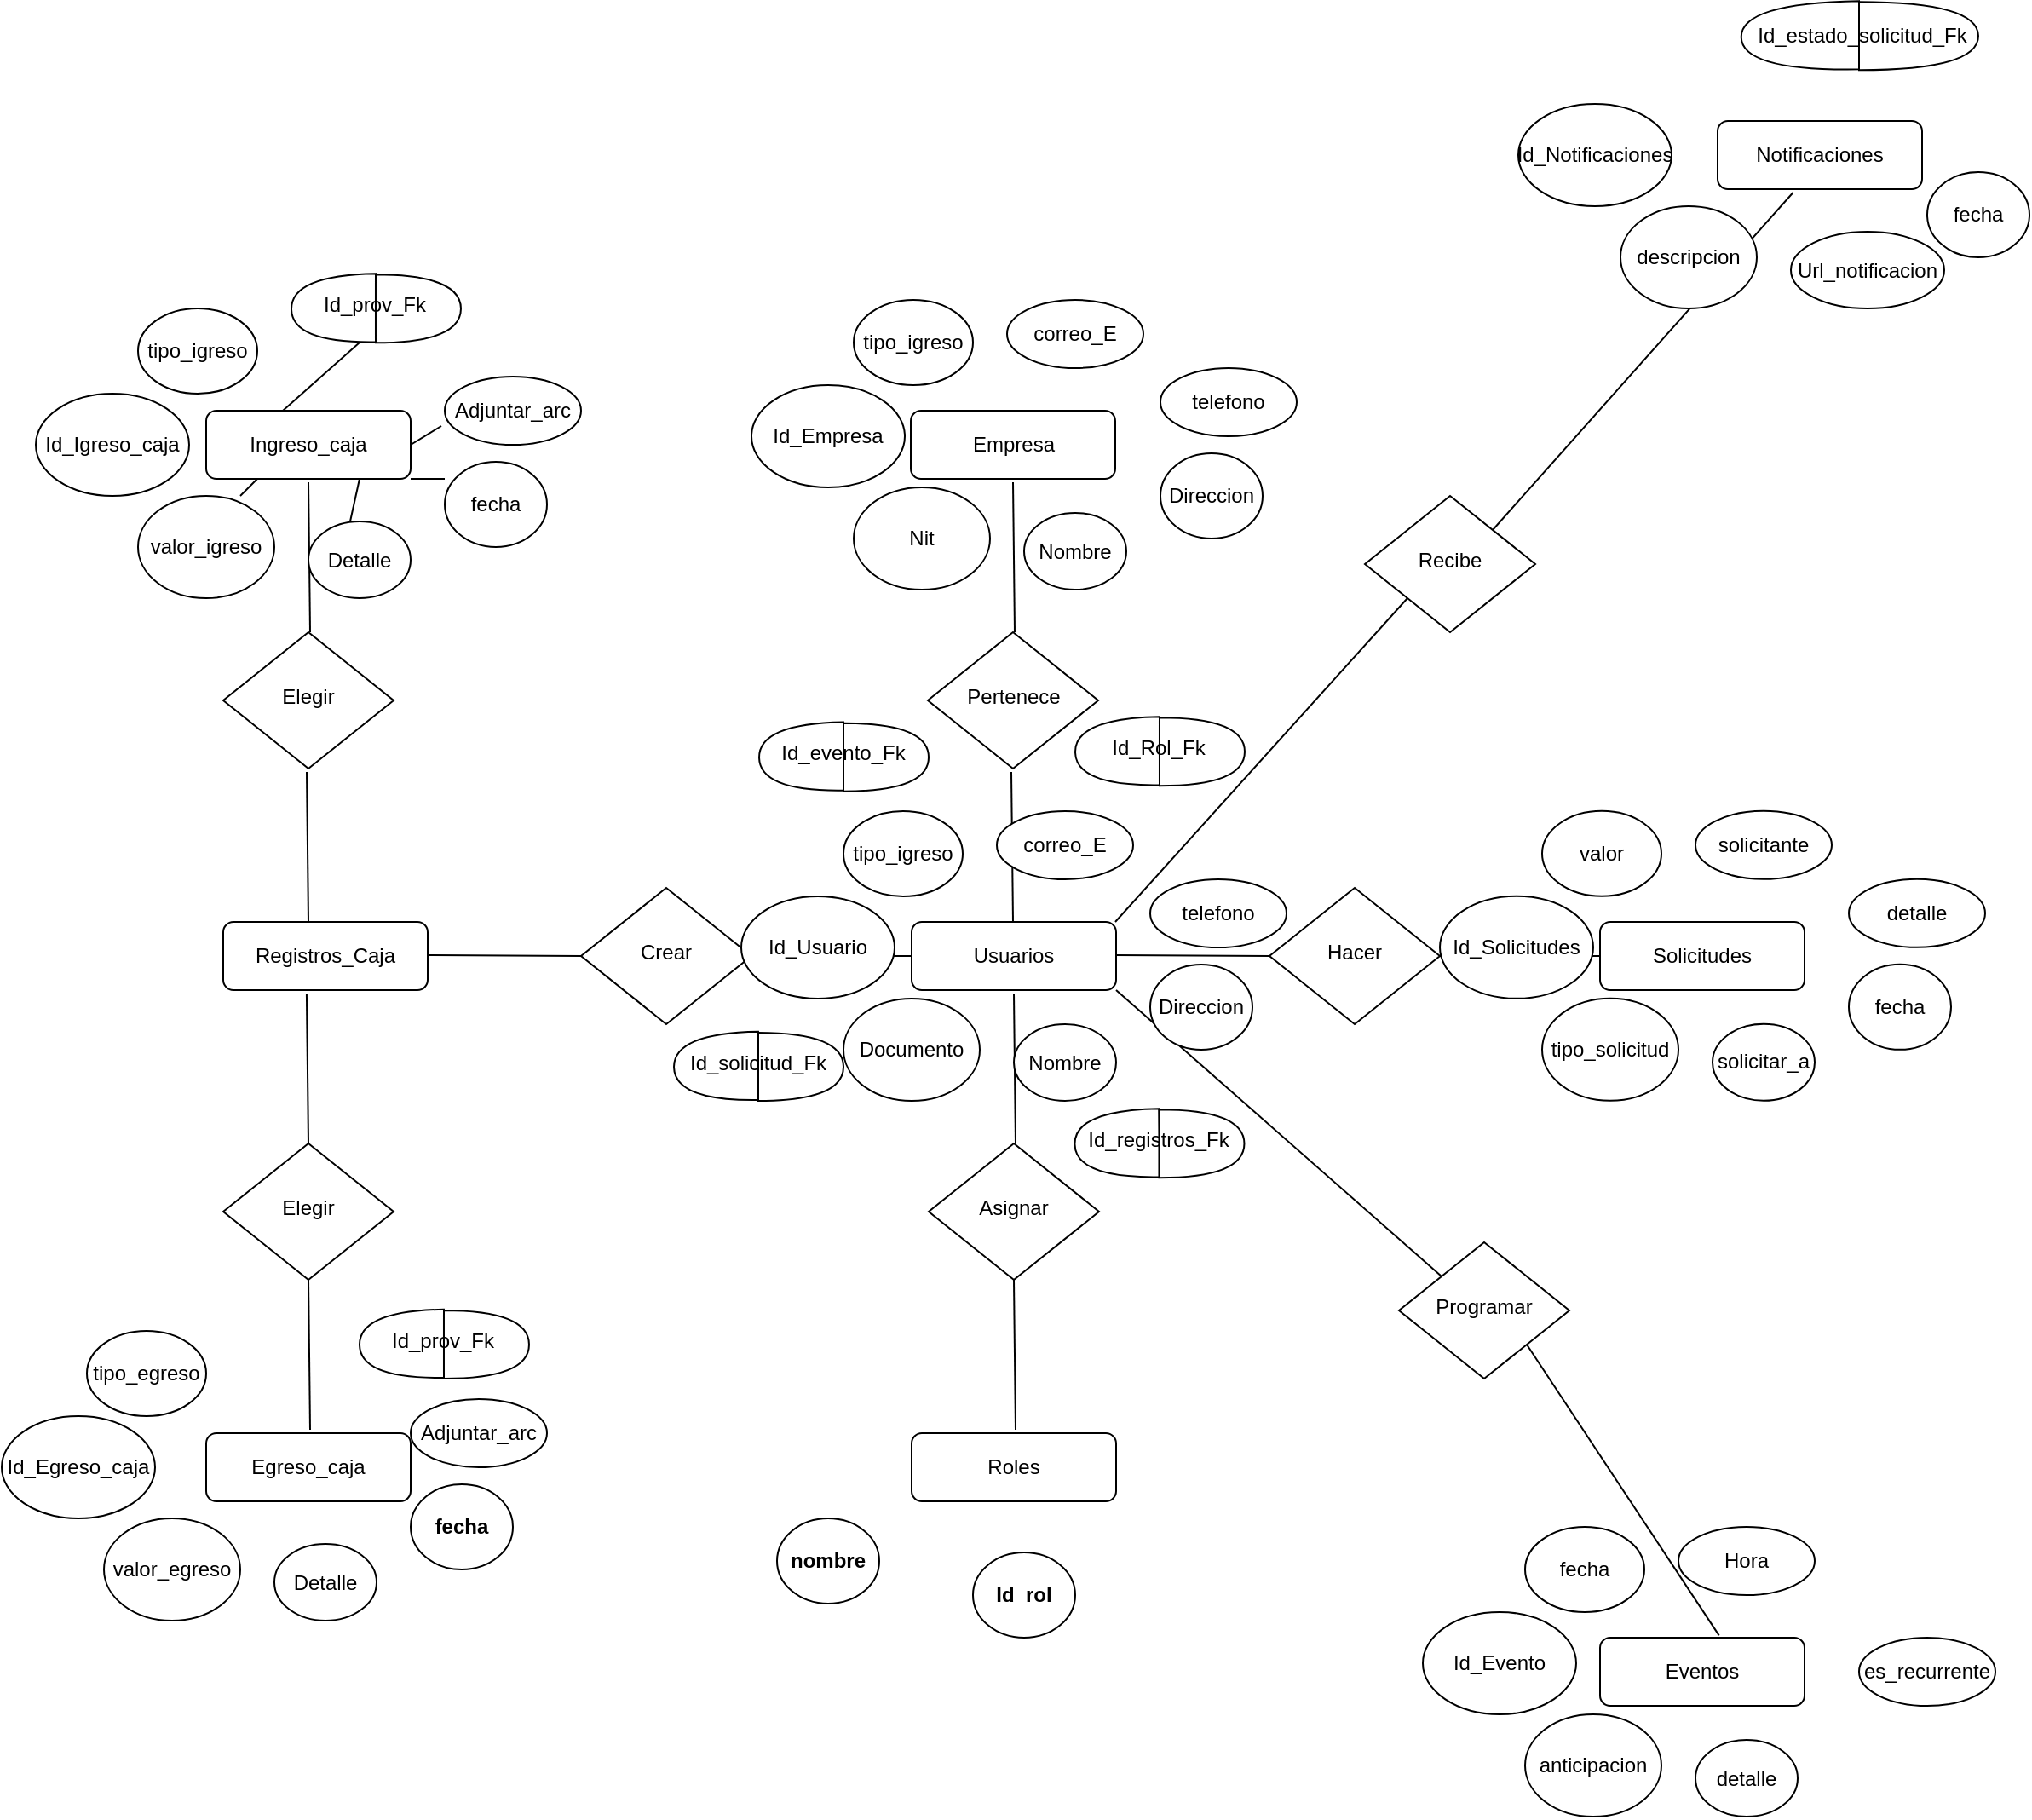 <mxfile version="21.6.8" type="device">
  <diagram id="C5RBs43oDa-KdzZeNtuy" name="Page-1">
    <mxGraphModel dx="2261" dy="1951" grid="1" gridSize="10" guides="1" tooltips="1" connect="1" arrows="1" fold="1" page="1" pageScale="1" pageWidth="827" pageHeight="1169" math="0" shadow="0">
      <root>
        <mxCell id="WIyWlLk6GJQsqaUBKTNV-0" />
        <mxCell id="WIyWlLk6GJQsqaUBKTNV-1" parent="WIyWlLk6GJQsqaUBKTNV-0" />
        <mxCell id="WIyWlLk6GJQsqaUBKTNV-6" value="Crear" style="rhombus;whiteSpace=wrap;html=1;shadow=0;fontFamily=Helvetica;fontSize=12;align=center;strokeWidth=1;spacing=6;spacingTop=-4;" parent="WIyWlLk6GJQsqaUBKTNV-1" vertex="1">
          <mxGeometry x="160" y="190" width="100" height="80" as="geometry" />
        </mxCell>
        <mxCell id="WIyWlLk6GJQsqaUBKTNV-11" value="Usuarios" style="rounded=1;whiteSpace=wrap;html=1;fontSize=12;glass=0;strokeWidth=1;shadow=0;" parent="WIyWlLk6GJQsqaUBKTNV-1" vertex="1">
          <mxGeometry x="354" y="210" width="120" height="40" as="geometry" />
        </mxCell>
        <mxCell id="hKvbF2lr2sX63TXNmMgr-0" value="Registros_Caja" style="rounded=1;whiteSpace=wrap;html=1;fontSize=12;glass=0;strokeWidth=1;shadow=0;" parent="WIyWlLk6GJQsqaUBKTNV-1" vertex="1">
          <mxGeometry x="-50" y="210" width="120" height="40" as="geometry" />
        </mxCell>
        <mxCell id="hKvbF2lr2sX63TXNmMgr-1" value="" style="endArrow=none;html=1;rounded=0;exitX=1;exitY=0.5;exitDx=0;exitDy=0;" parent="WIyWlLk6GJQsqaUBKTNV-1" source="WIyWlLk6GJQsqaUBKTNV-6" edge="1">
          <mxGeometry width="50" height="50" relative="1" as="geometry">
            <mxPoint x="304" y="280" as="sourcePoint" />
            <mxPoint x="354" y="230" as="targetPoint" />
          </mxGeometry>
        </mxCell>
        <mxCell id="hKvbF2lr2sX63TXNmMgr-2" value="" style="endArrow=none;html=1;rounded=0;exitX=1;exitY=0.5;exitDx=0;exitDy=0;entryX=0;entryY=0.5;entryDx=0;entryDy=0;" parent="WIyWlLk6GJQsqaUBKTNV-1" target="WIyWlLk6GJQsqaUBKTNV-6" edge="1">
          <mxGeometry width="50" height="50" relative="1" as="geometry">
            <mxPoint x="70" y="229.5" as="sourcePoint" />
            <mxPoint x="164" y="229.5" as="targetPoint" />
          </mxGeometry>
        </mxCell>
        <mxCell id="hKvbF2lr2sX63TXNmMgr-3" value="Elegir" style="rhombus;whiteSpace=wrap;html=1;shadow=0;fontFamily=Helvetica;fontSize=12;align=center;strokeWidth=1;spacing=6;spacingTop=-4;" parent="WIyWlLk6GJQsqaUBKTNV-1" vertex="1">
          <mxGeometry x="-50" y="340" width="100" height="80" as="geometry" />
        </mxCell>
        <mxCell id="hKvbF2lr2sX63TXNmMgr-4" value="" style="endArrow=none;html=1;rounded=0;entryX=0.408;entryY=1.053;entryDx=0;entryDy=0;entryPerimeter=0;" parent="WIyWlLk6GJQsqaUBKTNV-1" target="hKvbF2lr2sX63TXNmMgr-0" edge="1">
          <mxGeometry width="50" height="50" relative="1" as="geometry">
            <mxPoint y="340" as="sourcePoint" />
            <mxPoint x="50" y="290" as="targetPoint" />
          </mxGeometry>
        </mxCell>
        <mxCell id="hKvbF2lr2sX63TXNmMgr-5" value="" style="endArrow=none;html=1;rounded=0;entryX=0.408;entryY=1.053;entryDx=0;entryDy=0;entryPerimeter=0;" parent="WIyWlLk6GJQsqaUBKTNV-1" edge="1">
          <mxGeometry width="50" height="50" relative="1" as="geometry">
            <mxPoint x="1" y="508" as="sourcePoint" />
            <mxPoint y="420" as="targetPoint" />
          </mxGeometry>
        </mxCell>
        <mxCell id="hKvbF2lr2sX63TXNmMgr-6" value="Egreso_caja" style="rounded=1;whiteSpace=wrap;html=1;fontSize=12;glass=0;strokeWidth=1;shadow=0;" parent="WIyWlLk6GJQsqaUBKTNV-1" vertex="1">
          <mxGeometry x="-60" y="510" width="120" height="40" as="geometry" />
        </mxCell>
        <mxCell id="hKvbF2lr2sX63TXNmMgr-7" value="" style="endArrow=none;html=1;rounded=0;entryX=0.408;entryY=1.053;entryDx=0;entryDy=0;entryPerimeter=0;" parent="WIyWlLk6GJQsqaUBKTNV-1" edge="1">
          <mxGeometry width="50" height="50" relative="1" as="geometry">
            <mxPoint y="210" as="sourcePoint" />
            <mxPoint x="-1" y="122" as="targetPoint" />
          </mxGeometry>
        </mxCell>
        <mxCell id="hKvbF2lr2sX63TXNmMgr-8" value="Elegir" style="rhombus;whiteSpace=wrap;html=1;shadow=0;fontFamily=Helvetica;fontSize=12;align=center;strokeWidth=1;spacing=6;spacingTop=-4;" parent="WIyWlLk6GJQsqaUBKTNV-1" vertex="1">
          <mxGeometry x="-50" y="40" width="100" height="80" as="geometry" />
        </mxCell>
        <mxCell id="hKvbF2lr2sX63TXNmMgr-9" value="Ingreso_caja" style="rounded=1;whiteSpace=wrap;html=1;fontSize=12;glass=0;strokeWidth=1;shadow=0;" parent="WIyWlLk6GJQsqaUBKTNV-1" vertex="1">
          <mxGeometry x="-60" y="-90" width="120" height="40" as="geometry" />
        </mxCell>
        <mxCell id="hKvbF2lr2sX63TXNmMgr-10" value="" style="endArrow=none;html=1;rounded=0;entryX=0.408;entryY=1.053;entryDx=0;entryDy=0;entryPerimeter=0;" parent="WIyWlLk6GJQsqaUBKTNV-1" edge="1">
          <mxGeometry width="50" height="50" relative="1" as="geometry">
            <mxPoint x="1" y="40" as="sourcePoint" />
            <mxPoint y="-48" as="targetPoint" />
          </mxGeometry>
        </mxCell>
        <mxCell id="hKvbF2lr2sX63TXNmMgr-11" value="Asignar" style="rhombus;whiteSpace=wrap;html=1;shadow=0;fontFamily=Helvetica;fontSize=12;align=center;strokeWidth=1;spacing=6;spacingTop=-4;" parent="WIyWlLk6GJQsqaUBKTNV-1" vertex="1">
          <mxGeometry x="364" y="340" width="100" height="80" as="geometry" />
        </mxCell>
        <mxCell id="hKvbF2lr2sX63TXNmMgr-12" value="" style="endArrow=none;html=1;rounded=0;entryX=0.408;entryY=1.053;entryDx=0;entryDy=0;entryPerimeter=0;" parent="WIyWlLk6GJQsqaUBKTNV-1" edge="1">
          <mxGeometry width="50" height="50" relative="1" as="geometry">
            <mxPoint x="415" y="340" as="sourcePoint" />
            <mxPoint x="414" y="252" as="targetPoint" />
          </mxGeometry>
        </mxCell>
        <mxCell id="hKvbF2lr2sX63TXNmMgr-13" value="" style="endArrow=none;html=1;rounded=0;entryX=0.408;entryY=1.053;entryDx=0;entryDy=0;entryPerimeter=0;" parent="WIyWlLk6GJQsqaUBKTNV-1" edge="1">
          <mxGeometry width="50" height="50" relative="1" as="geometry">
            <mxPoint x="415" y="508" as="sourcePoint" />
            <mxPoint x="414" y="420" as="targetPoint" />
          </mxGeometry>
        </mxCell>
        <mxCell id="hKvbF2lr2sX63TXNmMgr-14" value="Roles" style="rounded=1;whiteSpace=wrap;html=1;fontSize=12;glass=0;strokeWidth=1;shadow=0;" parent="WIyWlLk6GJQsqaUBKTNV-1" vertex="1">
          <mxGeometry x="354" y="510" width="120" height="40" as="geometry" />
        </mxCell>
        <mxCell id="hKvbF2lr2sX63TXNmMgr-15" value="Hacer" style="rhombus;whiteSpace=wrap;html=1;shadow=0;fontFamily=Helvetica;fontSize=12;align=center;strokeWidth=1;spacing=6;spacingTop=-4;" parent="WIyWlLk6GJQsqaUBKTNV-1" vertex="1">
          <mxGeometry x="564" y="190" width="100" height="80" as="geometry" />
        </mxCell>
        <mxCell id="hKvbF2lr2sX63TXNmMgr-16" value="" style="endArrow=none;html=1;rounded=0;exitX=1;exitY=0.5;exitDx=0;exitDy=0;entryX=0;entryY=0.5;entryDx=0;entryDy=0;" parent="WIyWlLk6GJQsqaUBKTNV-1" target="hKvbF2lr2sX63TXNmMgr-15" edge="1">
          <mxGeometry width="50" height="50" relative="1" as="geometry">
            <mxPoint x="474" y="229.5" as="sourcePoint" />
            <mxPoint x="568" y="229.5" as="targetPoint" />
          </mxGeometry>
        </mxCell>
        <mxCell id="hKvbF2lr2sX63TXNmMgr-17" value="Solicitudes" style="rounded=1;whiteSpace=wrap;html=1;fontSize=12;glass=0;strokeWidth=1;shadow=0;" parent="WIyWlLk6GJQsqaUBKTNV-1" vertex="1">
          <mxGeometry x="758" y="210" width="120" height="40" as="geometry" />
        </mxCell>
        <mxCell id="hKvbF2lr2sX63TXNmMgr-18" value="" style="endArrow=none;html=1;rounded=0;exitX=1;exitY=0.5;exitDx=0;exitDy=0;" parent="WIyWlLk6GJQsqaUBKTNV-1" edge="1">
          <mxGeometry width="50" height="50" relative="1" as="geometry">
            <mxPoint x="664" y="230" as="sourcePoint" />
            <mxPoint x="758" y="230" as="targetPoint" />
          </mxGeometry>
        </mxCell>
        <mxCell id="hKvbF2lr2sX63TXNmMgr-19" value="" style="endArrow=none;html=1;rounded=0;entryX=0.408;entryY=1.053;entryDx=0;entryDy=0;entryPerimeter=0;" parent="WIyWlLk6GJQsqaUBKTNV-1" edge="1">
          <mxGeometry width="50" height="50" relative="1" as="geometry">
            <mxPoint x="413.5" y="210" as="sourcePoint" />
            <mxPoint x="412.5" y="122" as="targetPoint" />
          </mxGeometry>
        </mxCell>
        <mxCell id="hKvbF2lr2sX63TXNmMgr-20" value="Pertenece" style="rhombus;whiteSpace=wrap;html=1;shadow=0;fontFamily=Helvetica;fontSize=12;align=center;strokeWidth=1;spacing=6;spacingTop=-4;" parent="WIyWlLk6GJQsqaUBKTNV-1" vertex="1">
          <mxGeometry x="363.5" y="40" width="100" height="80" as="geometry" />
        </mxCell>
        <mxCell id="hKvbF2lr2sX63TXNmMgr-21" value="Empresa" style="rounded=1;whiteSpace=wrap;html=1;fontSize=12;glass=0;strokeWidth=1;shadow=0;" parent="WIyWlLk6GJQsqaUBKTNV-1" vertex="1">
          <mxGeometry x="353.5" y="-90" width="120" height="40" as="geometry" />
        </mxCell>
        <mxCell id="hKvbF2lr2sX63TXNmMgr-22" value="" style="endArrow=none;html=1;rounded=0;entryX=0.408;entryY=1.053;entryDx=0;entryDy=0;entryPerimeter=0;" parent="WIyWlLk6GJQsqaUBKTNV-1" edge="1">
          <mxGeometry width="50" height="50" relative="1" as="geometry">
            <mxPoint x="414.5" y="40" as="sourcePoint" />
            <mxPoint x="413.5" y="-48" as="targetPoint" />
          </mxGeometry>
        </mxCell>
        <mxCell id="hKvbF2lr2sX63TXNmMgr-23" value="Programar" style="rhombus;whiteSpace=wrap;html=1;shadow=0;fontFamily=Helvetica;fontSize=12;align=center;strokeWidth=1;spacing=6;spacingTop=-4;" parent="WIyWlLk6GJQsqaUBKTNV-1" vertex="1">
          <mxGeometry x="640" y="398" width="100" height="80" as="geometry" />
        </mxCell>
        <mxCell id="hKvbF2lr2sX63TXNmMgr-24" value="" style="endArrow=none;html=1;rounded=0;entryX=1;entryY=1;entryDx=0;entryDy=0;exitX=0;exitY=0;exitDx=0;exitDy=0;" parent="WIyWlLk6GJQsqaUBKTNV-1" source="hKvbF2lr2sX63TXNmMgr-23" target="WIyWlLk6GJQsqaUBKTNV-11" edge="1">
          <mxGeometry width="50" height="50" relative="1" as="geometry">
            <mxPoint x="691" y="398" as="sourcePoint" />
            <mxPoint x="690" y="310" as="targetPoint" />
          </mxGeometry>
        </mxCell>
        <mxCell id="hKvbF2lr2sX63TXNmMgr-25" value="" style="endArrow=none;html=1;rounded=0;entryX=1;entryY=1;entryDx=0;entryDy=0;exitX=0.582;exitY=-0.033;exitDx=0;exitDy=0;exitPerimeter=0;" parent="WIyWlLk6GJQsqaUBKTNV-1" source="hKvbF2lr2sX63TXNmMgr-26" target="hKvbF2lr2sX63TXNmMgr-23" edge="1">
          <mxGeometry width="50" height="50" relative="1" as="geometry">
            <mxPoint x="916" y="610" as="sourcePoint" />
            <mxPoint x="720" y="450" as="targetPoint" />
          </mxGeometry>
        </mxCell>
        <mxCell id="hKvbF2lr2sX63TXNmMgr-26" value="Eventos" style="rounded=1;whiteSpace=wrap;html=1;fontSize=12;glass=0;strokeWidth=1;shadow=0;" parent="WIyWlLk6GJQsqaUBKTNV-1" vertex="1">
          <mxGeometry x="758" y="630" width="120" height="40" as="geometry" />
        </mxCell>
        <mxCell id="hKvbF2lr2sX63TXNmMgr-28" value="Recibe" style="rhombus;whiteSpace=wrap;html=1;shadow=0;fontFamily=Helvetica;fontSize=12;align=center;strokeWidth=1;spacing=6;spacingTop=-4;" parent="WIyWlLk6GJQsqaUBKTNV-1" vertex="1">
          <mxGeometry x="620" y="-40" width="100" height="80" as="geometry" />
        </mxCell>
        <mxCell id="hKvbF2lr2sX63TXNmMgr-29" value="Notificaciones" style="rounded=1;whiteSpace=wrap;html=1;fontSize=12;glass=0;strokeWidth=1;shadow=0;" parent="WIyWlLk6GJQsqaUBKTNV-1" vertex="1">
          <mxGeometry x="827" y="-260" width="120" height="40" as="geometry" />
        </mxCell>
        <mxCell id="hKvbF2lr2sX63TXNmMgr-31" value="" style="endArrow=none;html=1;rounded=0;entryX=0;entryY=1;entryDx=0;entryDy=0;" parent="WIyWlLk6GJQsqaUBKTNV-1" target="hKvbF2lr2sX63TXNmMgr-28" edge="1">
          <mxGeometry width="50" height="50" relative="1" as="geometry">
            <mxPoint x="473.5" y="210" as="sourcePoint" />
            <mxPoint x="523.5" y="160" as="targetPoint" />
          </mxGeometry>
        </mxCell>
        <mxCell id="hKvbF2lr2sX63TXNmMgr-32" value="" style="endArrow=none;html=1;rounded=0;entryX=0.369;entryY=1.05;entryDx=0;entryDy=0;entryPerimeter=0;exitX=1;exitY=0;exitDx=0;exitDy=0;" parent="WIyWlLk6GJQsqaUBKTNV-1" source="hKvbF2lr2sX63TXNmMgr-28" target="hKvbF2lr2sX63TXNmMgr-29" edge="1">
          <mxGeometry width="50" height="50" relative="1" as="geometry">
            <mxPoint x="690" y="-20" as="sourcePoint" />
            <mxPoint x="861.5" y="-210" as="targetPoint" />
          </mxGeometry>
        </mxCell>
        <mxCell id="9fsyOJVoywPFo-mloxT2-2" value="Id_Egreso_caja" style="ellipse;whiteSpace=wrap;html=1;" vertex="1" parent="WIyWlLk6GJQsqaUBKTNV-1">
          <mxGeometry x="-180" y="500" width="90" height="60" as="geometry" />
        </mxCell>
        <mxCell id="9fsyOJVoywPFo-mloxT2-3" value="valor_egreso" style="ellipse;whiteSpace=wrap;html=1;" vertex="1" parent="WIyWlLk6GJQsqaUBKTNV-1">
          <mxGeometry x="-120" y="560" width="80" height="60" as="geometry" />
        </mxCell>
        <mxCell id="9fsyOJVoywPFo-mloxT2-4" value="Detalle" style="ellipse;whiteSpace=wrap;html=1;" vertex="1" parent="WIyWlLk6GJQsqaUBKTNV-1">
          <mxGeometry x="-20" y="575" width="60" height="45" as="geometry" />
        </mxCell>
        <mxCell id="9fsyOJVoywPFo-mloxT2-5" value="fecha" style="ellipse;whiteSpace=wrap;html=1;fontStyle=1" vertex="1" parent="WIyWlLk6GJQsqaUBKTNV-1">
          <mxGeometry x="60" y="540" width="60" height="50" as="geometry" />
        </mxCell>
        <mxCell id="9fsyOJVoywPFo-mloxT2-6" value="Adjuntar_arc" style="ellipse;whiteSpace=wrap;html=1;" vertex="1" parent="WIyWlLk6GJQsqaUBKTNV-1">
          <mxGeometry x="60" y="490" width="80" height="40" as="geometry" />
        </mxCell>
        <mxCell id="9fsyOJVoywPFo-mloxT2-7" value="tipo_egreso" style="ellipse;whiteSpace=wrap;html=1;" vertex="1" parent="WIyWlLk6GJQsqaUBKTNV-1">
          <mxGeometry x="-130" y="450" width="70" height="50" as="geometry" />
        </mxCell>
        <mxCell id="9fsyOJVoywPFo-mloxT2-8" value="" style="shape=or;whiteSpace=wrap;html=1;rotation=-181;" vertex="1" parent="WIyWlLk6GJQsqaUBKTNV-1">
          <mxGeometry x="30.0" y="437.82" width="49.83" height="40.09" as="geometry" />
        </mxCell>
        <mxCell id="9fsyOJVoywPFo-mloxT2-9" value="" style="shape=or;whiteSpace=wrap;html=1;" vertex="1" parent="WIyWlLk6GJQsqaUBKTNV-1">
          <mxGeometry x="79.49" y="438" width="50" height="40" as="geometry" />
        </mxCell>
        <mxCell id="9fsyOJVoywPFo-mloxT2-10" value="Id_prov_Fk" style="text;html=1;strokeColor=none;fillColor=none;align=center;verticalAlign=middle;whiteSpace=wrap;rounded=0;" vertex="1" parent="WIyWlLk6GJQsqaUBKTNV-1">
          <mxGeometry x="49.49" y="441" width="60" height="30" as="geometry" />
        </mxCell>
        <mxCell id="9fsyOJVoywPFo-mloxT2-11" value="Id_Igreso_caja" style="ellipse;whiteSpace=wrap;html=1;" vertex="1" parent="WIyWlLk6GJQsqaUBKTNV-1">
          <mxGeometry x="-160" y="-100" width="90" height="60" as="geometry" />
        </mxCell>
        <mxCell id="9fsyOJVoywPFo-mloxT2-12" value="valor_igreso" style="ellipse;whiteSpace=wrap;html=1;" vertex="1" parent="WIyWlLk6GJQsqaUBKTNV-1">
          <mxGeometry x="-100" y="-40" width="80" height="60" as="geometry" />
        </mxCell>
        <mxCell id="9fsyOJVoywPFo-mloxT2-13" value="Detalle" style="ellipse;whiteSpace=wrap;html=1;" vertex="1" parent="WIyWlLk6GJQsqaUBKTNV-1">
          <mxGeometry y="-25" width="60" height="45" as="geometry" />
        </mxCell>
        <mxCell id="9fsyOJVoywPFo-mloxT2-14" value="fecha" style="ellipse;whiteSpace=wrap;html=1;" vertex="1" parent="WIyWlLk6GJQsqaUBKTNV-1">
          <mxGeometry x="80" y="-60" width="60" height="50" as="geometry" />
        </mxCell>
        <mxCell id="9fsyOJVoywPFo-mloxT2-15" value="Adjuntar_arc" style="ellipse;whiteSpace=wrap;html=1;" vertex="1" parent="WIyWlLk6GJQsqaUBKTNV-1">
          <mxGeometry x="80" y="-110" width="80" height="40" as="geometry" />
        </mxCell>
        <mxCell id="9fsyOJVoywPFo-mloxT2-16" value="tipo_igreso" style="ellipse;whiteSpace=wrap;html=1;" vertex="1" parent="WIyWlLk6GJQsqaUBKTNV-1">
          <mxGeometry x="-100" y="-150" width="70" height="50" as="geometry" />
        </mxCell>
        <mxCell id="9fsyOJVoywPFo-mloxT2-19" value="" style="shape=or;whiteSpace=wrap;html=1;rotation=-181;" vertex="1" parent="WIyWlLk6GJQsqaUBKTNV-1">
          <mxGeometry x="-10.0" y="-170.0" width="49.83" height="40.09" as="geometry" />
        </mxCell>
        <mxCell id="9fsyOJVoywPFo-mloxT2-20" value="" style="shape=or;whiteSpace=wrap;html=1;" vertex="1" parent="WIyWlLk6GJQsqaUBKTNV-1">
          <mxGeometry x="39.49" y="-169.82" width="50" height="40" as="geometry" />
        </mxCell>
        <mxCell id="9fsyOJVoywPFo-mloxT2-21" value="Id_prov_Fk" style="text;html=1;strokeColor=none;fillColor=none;align=center;verticalAlign=middle;whiteSpace=wrap;rounded=0;" vertex="1" parent="WIyWlLk6GJQsqaUBKTNV-1">
          <mxGeometry x="9.49" y="-166.82" width="60" height="30" as="geometry" />
        </mxCell>
        <mxCell id="9fsyOJVoywPFo-mloxT2-22" value="Id_Empresa" style="ellipse;whiteSpace=wrap;html=1;" vertex="1" parent="WIyWlLk6GJQsqaUBKTNV-1">
          <mxGeometry x="260" y="-105" width="90" height="60" as="geometry" />
        </mxCell>
        <mxCell id="9fsyOJVoywPFo-mloxT2-23" value="Nit" style="ellipse;whiteSpace=wrap;html=1;" vertex="1" parent="WIyWlLk6GJQsqaUBKTNV-1">
          <mxGeometry x="320" y="-45" width="80" height="60" as="geometry" />
        </mxCell>
        <mxCell id="9fsyOJVoywPFo-mloxT2-24" value="Nombre" style="ellipse;whiteSpace=wrap;html=1;" vertex="1" parent="WIyWlLk6GJQsqaUBKTNV-1">
          <mxGeometry x="420" y="-30" width="60" height="45" as="geometry" />
        </mxCell>
        <mxCell id="9fsyOJVoywPFo-mloxT2-25" value="Direccion" style="ellipse;whiteSpace=wrap;html=1;" vertex="1" parent="WIyWlLk6GJQsqaUBKTNV-1">
          <mxGeometry x="500" y="-65" width="60" height="50" as="geometry" />
        </mxCell>
        <mxCell id="9fsyOJVoywPFo-mloxT2-26" value="telefono" style="ellipse;whiteSpace=wrap;html=1;" vertex="1" parent="WIyWlLk6GJQsqaUBKTNV-1">
          <mxGeometry x="500" y="-115" width="80" height="40" as="geometry" />
        </mxCell>
        <mxCell id="9fsyOJVoywPFo-mloxT2-27" value="tipo_igreso" style="ellipse;whiteSpace=wrap;html=1;" vertex="1" parent="WIyWlLk6GJQsqaUBKTNV-1">
          <mxGeometry x="320" y="-155" width="70" height="50" as="geometry" />
        </mxCell>
        <mxCell id="9fsyOJVoywPFo-mloxT2-28" value="correo_E" style="ellipse;whiteSpace=wrap;html=1;" vertex="1" parent="WIyWlLk6GJQsqaUBKTNV-1">
          <mxGeometry x="410" y="-155" width="80" height="40" as="geometry" />
        </mxCell>
        <mxCell id="9fsyOJVoywPFo-mloxT2-29" value="Id_Usuario" style="ellipse;whiteSpace=wrap;html=1;" vertex="1" parent="WIyWlLk6GJQsqaUBKTNV-1">
          <mxGeometry x="254" y="195" width="90" height="60" as="geometry" />
        </mxCell>
        <mxCell id="9fsyOJVoywPFo-mloxT2-30" value="Documento" style="ellipse;whiteSpace=wrap;html=1;" vertex="1" parent="WIyWlLk6GJQsqaUBKTNV-1">
          <mxGeometry x="314" y="255" width="80" height="60" as="geometry" />
        </mxCell>
        <mxCell id="9fsyOJVoywPFo-mloxT2-31" value="Nombre" style="ellipse;whiteSpace=wrap;html=1;" vertex="1" parent="WIyWlLk6GJQsqaUBKTNV-1">
          <mxGeometry x="414" y="270" width="60" height="45" as="geometry" />
        </mxCell>
        <mxCell id="9fsyOJVoywPFo-mloxT2-32" value="Direccion" style="ellipse;whiteSpace=wrap;html=1;" vertex="1" parent="WIyWlLk6GJQsqaUBKTNV-1">
          <mxGeometry x="494" y="235" width="60" height="50" as="geometry" />
        </mxCell>
        <mxCell id="9fsyOJVoywPFo-mloxT2-33" value="telefono" style="ellipse;whiteSpace=wrap;html=1;" vertex="1" parent="WIyWlLk6GJQsqaUBKTNV-1">
          <mxGeometry x="494" y="185" width="80" height="40" as="geometry" />
        </mxCell>
        <mxCell id="9fsyOJVoywPFo-mloxT2-34" value="tipo_igreso" style="ellipse;whiteSpace=wrap;html=1;" vertex="1" parent="WIyWlLk6GJQsqaUBKTNV-1">
          <mxGeometry x="314" y="145" width="70" height="50" as="geometry" />
        </mxCell>
        <mxCell id="9fsyOJVoywPFo-mloxT2-35" value="correo_E" style="ellipse;whiteSpace=wrap;html=1;" vertex="1" parent="WIyWlLk6GJQsqaUBKTNV-1">
          <mxGeometry x="404" y="145" width="80" height="40" as="geometry" />
        </mxCell>
        <mxCell id="9fsyOJVoywPFo-mloxT2-36" value="" style="shape=or;whiteSpace=wrap;html=1;rotation=-181;" vertex="1" parent="WIyWlLk6GJQsqaUBKTNV-1">
          <mxGeometry x="450" y="90" width="49.83" height="40.09" as="geometry" />
        </mxCell>
        <mxCell id="9fsyOJVoywPFo-mloxT2-37" value="" style="shape=or;whiteSpace=wrap;html=1;" vertex="1" parent="WIyWlLk6GJQsqaUBKTNV-1">
          <mxGeometry x="499.49" y="90.18" width="50" height="40" as="geometry" />
        </mxCell>
        <mxCell id="9fsyOJVoywPFo-mloxT2-38" value="Id_Rol_Fk" style="text;html=1;strokeColor=none;fillColor=none;align=center;verticalAlign=middle;whiteSpace=wrap;rounded=0;" vertex="1" parent="WIyWlLk6GJQsqaUBKTNV-1">
          <mxGeometry x="469.49" y="93.18" width="60" height="30" as="geometry" />
        </mxCell>
        <mxCell id="9fsyOJVoywPFo-mloxT2-39" value="" style="shape=or;whiteSpace=wrap;html=1;rotation=-181;" vertex="1" parent="WIyWlLk6GJQsqaUBKTNV-1">
          <mxGeometry x="264.51" y="93.18" width="49.83" height="40.09" as="geometry" />
        </mxCell>
        <mxCell id="9fsyOJVoywPFo-mloxT2-40" value="" style="shape=or;whiteSpace=wrap;html=1;" vertex="1" parent="WIyWlLk6GJQsqaUBKTNV-1">
          <mxGeometry x="314" y="93.36" width="50" height="40" as="geometry" />
        </mxCell>
        <mxCell id="9fsyOJVoywPFo-mloxT2-41" value="Id_evento_Fk" style="text;html=1;strokeColor=none;fillColor=none;align=center;verticalAlign=middle;whiteSpace=wrap;rounded=0;" vertex="1" parent="WIyWlLk6GJQsqaUBKTNV-1">
          <mxGeometry x="284" y="96.36" width="60" height="30" as="geometry" />
        </mxCell>
        <mxCell id="9fsyOJVoywPFo-mloxT2-42" value="" style="shape=or;whiteSpace=wrap;html=1;rotation=-181;" vertex="1" parent="WIyWlLk6GJQsqaUBKTNV-1">
          <mxGeometry x="214.51" y="274.82" width="49.83" height="40.09" as="geometry" />
        </mxCell>
        <mxCell id="9fsyOJVoywPFo-mloxT2-43" value="" style="shape=or;whiteSpace=wrap;html=1;" vertex="1" parent="WIyWlLk6GJQsqaUBKTNV-1">
          <mxGeometry x="264" y="275" width="50" height="40" as="geometry" />
        </mxCell>
        <mxCell id="9fsyOJVoywPFo-mloxT2-44" value="Id_solicitud_Fk" style="text;html=1;strokeColor=none;fillColor=none;align=center;verticalAlign=middle;whiteSpace=wrap;rounded=0;" vertex="1" parent="WIyWlLk6GJQsqaUBKTNV-1">
          <mxGeometry x="234" y="278" width="60" height="30" as="geometry" />
        </mxCell>
        <mxCell id="9fsyOJVoywPFo-mloxT2-48" value="" style="shape=or;whiteSpace=wrap;html=1;rotation=-181;" vertex="1" parent="WIyWlLk6GJQsqaUBKTNV-1">
          <mxGeometry x="449.74" y="320" width="49.83" height="40.09" as="geometry" />
        </mxCell>
        <mxCell id="9fsyOJVoywPFo-mloxT2-49" value="" style="shape=or;whiteSpace=wrap;html=1;" vertex="1" parent="WIyWlLk6GJQsqaUBKTNV-1">
          <mxGeometry x="499.23" y="320.18" width="50" height="40" as="geometry" />
        </mxCell>
        <mxCell id="9fsyOJVoywPFo-mloxT2-50" value="Id_registros_Fk" style="text;html=1;strokeColor=none;fillColor=none;align=center;verticalAlign=middle;whiteSpace=wrap;rounded=0;" vertex="1" parent="WIyWlLk6GJQsqaUBKTNV-1">
          <mxGeometry x="469.23" y="323.18" width="60" height="30" as="geometry" />
        </mxCell>
        <mxCell id="9fsyOJVoywPFo-mloxT2-51" value="Id_Solicitudes" style="ellipse;whiteSpace=wrap;html=1;" vertex="1" parent="WIyWlLk6GJQsqaUBKTNV-1">
          <mxGeometry x="664" y="194.91" width="90" height="60" as="geometry" />
        </mxCell>
        <mxCell id="9fsyOJVoywPFo-mloxT2-52" value="tipo_solicitud" style="ellipse;whiteSpace=wrap;html=1;" vertex="1" parent="WIyWlLk6GJQsqaUBKTNV-1">
          <mxGeometry x="724" y="254.91" width="80" height="60" as="geometry" />
        </mxCell>
        <mxCell id="9fsyOJVoywPFo-mloxT2-53" value="solicitar_a" style="ellipse;whiteSpace=wrap;html=1;" vertex="1" parent="WIyWlLk6GJQsqaUBKTNV-1">
          <mxGeometry x="824" y="269.91" width="60" height="45" as="geometry" />
        </mxCell>
        <mxCell id="9fsyOJVoywPFo-mloxT2-54" value="fecha" style="ellipse;whiteSpace=wrap;html=1;" vertex="1" parent="WIyWlLk6GJQsqaUBKTNV-1">
          <mxGeometry x="904" y="234.91" width="60" height="50" as="geometry" />
        </mxCell>
        <mxCell id="9fsyOJVoywPFo-mloxT2-55" value="detalle" style="ellipse;whiteSpace=wrap;html=1;" vertex="1" parent="WIyWlLk6GJQsqaUBKTNV-1">
          <mxGeometry x="904" y="184.91" width="80" height="40" as="geometry" />
        </mxCell>
        <mxCell id="9fsyOJVoywPFo-mloxT2-56" value="valor" style="ellipse;whiteSpace=wrap;html=1;" vertex="1" parent="WIyWlLk6GJQsqaUBKTNV-1">
          <mxGeometry x="724" y="144.91" width="70" height="50" as="geometry" />
        </mxCell>
        <mxCell id="9fsyOJVoywPFo-mloxT2-57" value="solicitante" style="ellipse;whiteSpace=wrap;html=1;" vertex="1" parent="WIyWlLk6GJQsqaUBKTNV-1">
          <mxGeometry x="814" y="144.91" width="80" height="40" as="geometry" />
        </mxCell>
        <mxCell id="9fsyOJVoywPFo-mloxT2-58" value="Id_Notificaciones" style="ellipse;whiteSpace=wrap;html=1;" vertex="1" parent="WIyWlLk6GJQsqaUBKTNV-1">
          <mxGeometry x="710" y="-270" width="90" height="60" as="geometry" />
        </mxCell>
        <mxCell id="9fsyOJVoywPFo-mloxT2-59" value="descripcion" style="ellipse;whiteSpace=wrap;html=1;" vertex="1" parent="WIyWlLk6GJQsqaUBKTNV-1">
          <mxGeometry x="770" y="-210" width="80" height="60" as="geometry" />
        </mxCell>
        <mxCell id="9fsyOJVoywPFo-mloxT2-60" value="Url_notificacion" style="ellipse;whiteSpace=wrap;html=1;" vertex="1" parent="WIyWlLk6GJQsqaUBKTNV-1">
          <mxGeometry x="870" y="-195" width="90" height="45" as="geometry" />
        </mxCell>
        <mxCell id="9fsyOJVoywPFo-mloxT2-61" value="fecha" style="ellipse;whiteSpace=wrap;html=1;" vertex="1" parent="WIyWlLk6GJQsqaUBKTNV-1">
          <mxGeometry x="950" y="-230" width="60" height="50" as="geometry" />
        </mxCell>
        <mxCell id="9fsyOJVoywPFo-mloxT2-65" value="" style="shape=or;whiteSpace=wrap;html=1;rotation=-181;" vertex="1" parent="WIyWlLk6GJQsqaUBKTNV-1">
          <mxGeometry x="840.85" y="-329.83" width="69.49" height="40.09" as="geometry" />
        </mxCell>
        <mxCell id="9fsyOJVoywPFo-mloxT2-66" value="" style="shape=or;whiteSpace=wrap;html=1;" vertex="1" parent="WIyWlLk6GJQsqaUBKTNV-1">
          <mxGeometry x="910" y="-329.82" width="70" height="40" as="geometry" />
        </mxCell>
        <mxCell id="9fsyOJVoywPFo-mloxT2-67" value="Id_estado_solicitud_Fk" style="text;html=1;strokeColor=none;fillColor=none;align=center;verticalAlign=middle;whiteSpace=wrap;rounded=0;" vertex="1" parent="WIyWlLk6GJQsqaUBKTNV-1">
          <mxGeometry x="864" y="-324.82" width="96" height="30" as="geometry" />
        </mxCell>
        <mxCell id="9fsyOJVoywPFo-mloxT2-69" value="Id_Evento" style="ellipse;whiteSpace=wrap;html=1;" vertex="1" parent="WIyWlLk6GJQsqaUBKTNV-1">
          <mxGeometry x="654" y="615" width="90" height="60" as="geometry" />
        </mxCell>
        <mxCell id="9fsyOJVoywPFo-mloxT2-70" value="anticipacion" style="ellipse;whiteSpace=wrap;html=1;" vertex="1" parent="WIyWlLk6GJQsqaUBKTNV-1">
          <mxGeometry x="714" y="675" width="80" height="60" as="geometry" />
        </mxCell>
        <mxCell id="9fsyOJVoywPFo-mloxT2-71" value="detalle" style="ellipse;whiteSpace=wrap;html=1;" vertex="1" parent="WIyWlLk6GJQsqaUBKTNV-1">
          <mxGeometry x="814" y="690" width="60" height="45" as="geometry" />
        </mxCell>
        <mxCell id="9fsyOJVoywPFo-mloxT2-72" value="fecha" style="ellipse;whiteSpace=wrap;html=1;" vertex="1" parent="WIyWlLk6GJQsqaUBKTNV-1">
          <mxGeometry x="714" y="565" width="70" height="50" as="geometry" />
        </mxCell>
        <mxCell id="9fsyOJVoywPFo-mloxT2-73" value="Hora" style="ellipse;whiteSpace=wrap;html=1;" vertex="1" parent="WIyWlLk6GJQsqaUBKTNV-1">
          <mxGeometry x="804" y="565" width="80" height="40" as="geometry" />
        </mxCell>
        <mxCell id="9fsyOJVoywPFo-mloxT2-74" value="es_recurrente" style="ellipse;whiteSpace=wrap;html=1;" vertex="1" parent="WIyWlLk6GJQsqaUBKTNV-1">
          <mxGeometry x="910" y="630" width="80" height="40" as="geometry" />
        </mxCell>
        <mxCell id="9fsyOJVoywPFo-mloxT2-75" value="Id_rol" style="ellipse;whiteSpace=wrap;html=1;fontStyle=1" vertex="1" parent="WIyWlLk6GJQsqaUBKTNV-1">
          <mxGeometry x="390" y="580" width="60" height="50" as="geometry" />
        </mxCell>
        <mxCell id="9fsyOJVoywPFo-mloxT2-76" value="nombre" style="ellipse;whiteSpace=wrap;html=1;fontStyle=1" vertex="1" parent="WIyWlLk6GJQsqaUBKTNV-1">
          <mxGeometry x="275" y="560" width="60" height="50" as="geometry" />
        </mxCell>
        <mxCell id="9fsyOJVoywPFo-mloxT2-77" value="" style="endArrow=none;html=1;rounded=0;" edge="1" parent="WIyWlLk6GJQsqaUBKTNV-1">
          <mxGeometry width="50" height="50" relative="1" as="geometry">
            <mxPoint x="-15" y="-90" as="sourcePoint" />
            <mxPoint x="30" y="-130" as="targetPoint" />
          </mxGeometry>
        </mxCell>
        <mxCell id="9fsyOJVoywPFo-mloxT2-78" value="" style="endArrow=none;html=1;rounded=0;entryX=0.25;entryY=1;entryDx=0;entryDy=0;" edge="1" parent="WIyWlLk6GJQsqaUBKTNV-1" target="hKvbF2lr2sX63TXNmMgr-9">
          <mxGeometry width="50" height="50" relative="1" as="geometry">
            <mxPoint x="-40" y="-40" as="sourcePoint" />
            <mxPoint x="5" y="-80" as="targetPoint" />
          </mxGeometry>
        </mxCell>
        <mxCell id="9fsyOJVoywPFo-mloxT2-79" value="" style="endArrow=none;html=1;rounded=0;entryX=0.75;entryY=1;entryDx=0;entryDy=0;" edge="1" parent="WIyWlLk6GJQsqaUBKTNV-1" target="hKvbF2lr2sX63TXNmMgr-9">
          <mxGeometry width="50" height="50" relative="1" as="geometry">
            <mxPoint x="24.49" y="-25" as="sourcePoint" />
            <mxPoint x="69.49" y="-65" as="targetPoint" />
          </mxGeometry>
        </mxCell>
        <mxCell id="9fsyOJVoywPFo-mloxT2-81" value="" style="endArrow=none;html=1;rounded=0;entryX=0;entryY=0.2;entryDx=0;entryDy=0;entryPerimeter=0;exitX=1;exitY=1;exitDx=0;exitDy=0;" edge="1" parent="WIyWlLk6GJQsqaUBKTNV-1" source="hKvbF2lr2sX63TXNmMgr-9" target="9fsyOJVoywPFo-mloxT2-14">
          <mxGeometry width="50" height="50" relative="1" as="geometry">
            <mxPoint x="34.49" y="-15" as="sourcePoint" />
            <mxPoint x="40" y="-40" as="targetPoint" />
          </mxGeometry>
        </mxCell>
        <mxCell id="9fsyOJVoywPFo-mloxT2-82" value="" style="endArrow=none;html=1;rounded=0;entryX=-0.025;entryY=0.725;entryDx=0;entryDy=0;entryPerimeter=0;exitX=1;exitY=0.5;exitDx=0;exitDy=0;" edge="1" parent="WIyWlLk6GJQsqaUBKTNV-1" source="hKvbF2lr2sX63TXNmMgr-9" target="9fsyOJVoywPFo-mloxT2-15">
          <mxGeometry width="50" height="50" relative="1" as="geometry">
            <mxPoint x="70" y="-40" as="sourcePoint" />
            <mxPoint x="90" y="-40" as="targetPoint" />
          </mxGeometry>
        </mxCell>
      </root>
    </mxGraphModel>
  </diagram>
</mxfile>
